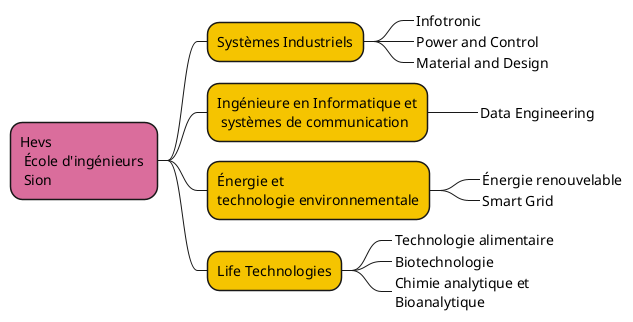 @startmindmap

<style>
mindmapDiagram {
  .pink {
    BackgroundColor #da6d9c
  }
  .yellow {
    BackgroundColor #f5c400
  }
}
</style>

*        Hevs \n École d'ingénieurs \n Sion <<pink>>

** Systèmes Industriels<<yellow>>
***_ Infotronic
***_ Power and Control
***_ Material and Design


** Ingénieure en Informatique et\n systèmes de communication<<yellow>>
***_ Data Engineering



** Énergie et \ntechnologie environnementale<<yellow>>
***_ Énergie renouvelable
***_ Smart Grid

** Life Technologies<<yellow>>
***_ Technologie alimentaire
***_ Biotechnologie
***_ Chimie analytique et \nBioanalytique

left side

@endmindmap